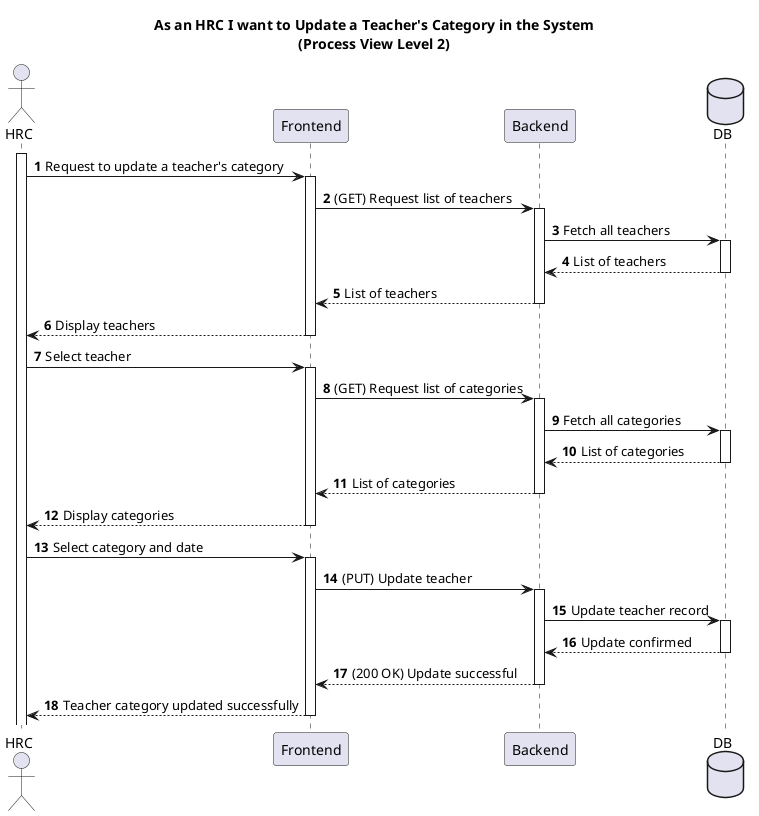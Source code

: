 @startuml
autonumber

title As an HRC I want to Update a Teacher's Category in the System\n(Process View Level 2)

actor HRC
participant "Frontend" as FE
participant "Backend" as BE
database DB

activate HRC
HRC -> FE ++: Request to update a teacher's category
FE -> BE ++: (GET) Request list of teachers
BE -> DB ++: Fetch all teachers
DB --> BE --: List of teachers
BE --> FE --: List of teachers
FE --> HRC --: Display teachers

HRC -> FE ++: Select teacher
FE -> BE ++: (GET) Request list of categories
BE -> DB ++: Fetch all categories
DB --> BE --: List of categories
BE --> FE --: List of categories
FE --> HRC --: Display categories

HRC -> FE ++: Select category and date
FE -> BE ++: (PUT) Update teacher
BE -> DB ++: Update teacher record
DB --> BE --: Update confirmed
BE --> FE --: (200 OK) Update successful
FE --> HRC --: Teacher category updated successfully

@enduml
